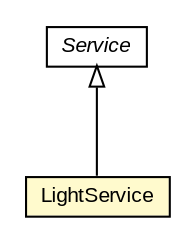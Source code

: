 #!/usr/local/bin/dot
#
# Class diagram 
# Generated by UMLGraph version 5.3 (http://www.umlgraph.org/)
#

digraph G {
	edge [fontname="arial",fontsize=10,labelfontname="arial",labelfontsize=10];
	node [fontname="arial",fontsize=10,shape=plaintext];
	nodesep=0.25;
	ranksep=0.5;
	// context.arch.intelligibility.apps.helloroom.LightService
	c39014 [label=<<table title="context.arch.intelligibility.apps.helloroom.LightService" border="0" cellborder="1" cellspacing="0" cellpadding="2" port="p" bgcolor="lemonChiffon" href="./LightService.html">
		<tr><td><table border="0" cellspacing="0" cellpadding="1">
<tr><td align="center" balign="center"> LightService </td></tr>
		</table></td></tr>
		</table>>, fontname="arial", fontcolor="black", fontsize=10.0];
	// context.arch.service.Service
	c39057 [label=<<table title="context.arch.service.Service" border="0" cellborder="1" cellspacing="0" cellpadding="2" port="p" href="../../../service/Service.html">
		<tr><td><table border="0" cellspacing="0" cellpadding="1">
<tr><td align="center" balign="center"><font face="arial italic"> Service </font></td></tr>
		</table></td></tr>
		</table>>, fontname="arial", fontcolor="black", fontsize=10.0];
	//context.arch.intelligibility.apps.helloroom.LightService extends context.arch.service.Service
	c39057:p -> c39014:p [dir=back,arrowtail=empty];
}

